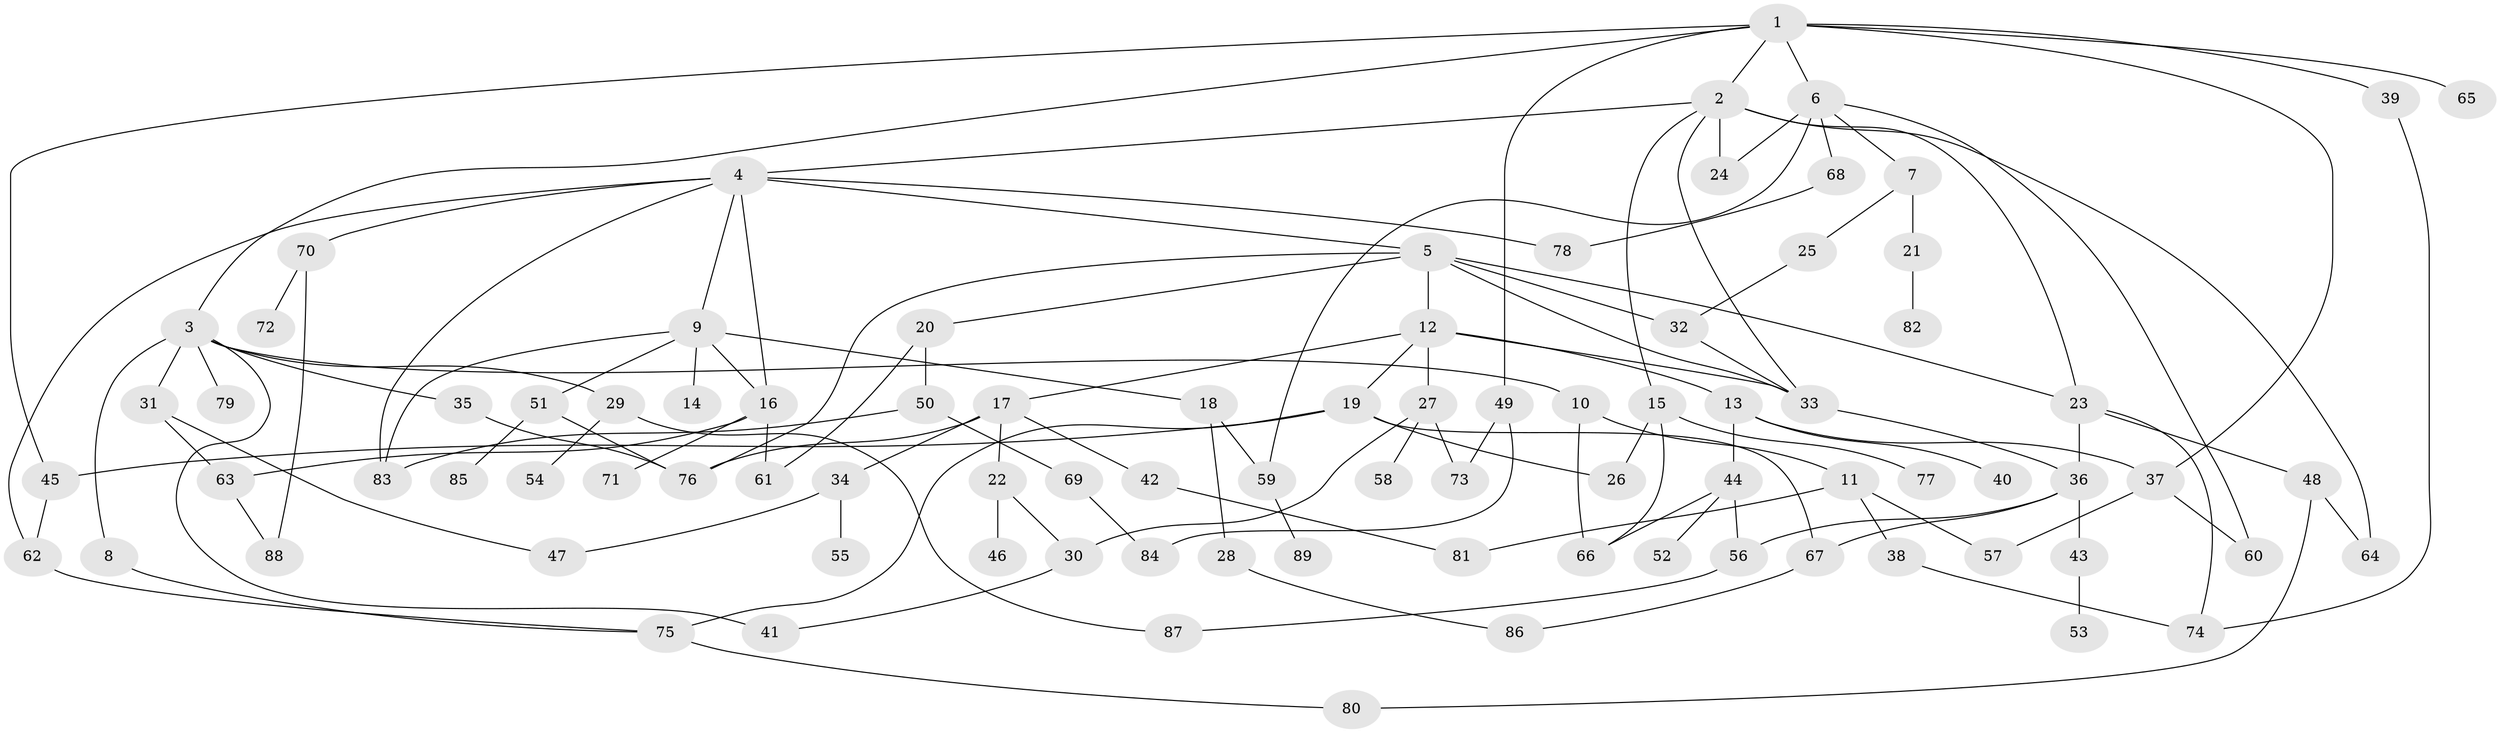 // coarse degree distribution, {9: 0.018867924528301886, 4: 0.11320754716981132, 1: 0.24528301886792453, 2: 0.3584905660377358, 8: 0.018867924528301886, 6: 0.03773584905660377, 3: 0.1509433962264151, 5: 0.018867924528301886, 12: 0.018867924528301886, 11: 0.018867924528301886}
// Generated by graph-tools (version 1.1) at 2025/45/03/04/25 21:45:27]
// undirected, 89 vertices, 130 edges
graph export_dot {
graph [start="1"]
  node [color=gray90,style=filled];
  1;
  2;
  3;
  4;
  5;
  6;
  7;
  8;
  9;
  10;
  11;
  12;
  13;
  14;
  15;
  16;
  17;
  18;
  19;
  20;
  21;
  22;
  23;
  24;
  25;
  26;
  27;
  28;
  29;
  30;
  31;
  32;
  33;
  34;
  35;
  36;
  37;
  38;
  39;
  40;
  41;
  42;
  43;
  44;
  45;
  46;
  47;
  48;
  49;
  50;
  51;
  52;
  53;
  54;
  55;
  56;
  57;
  58;
  59;
  60;
  61;
  62;
  63;
  64;
  65;
  66;
  67;
  68;
  69;
  70;
  71;
  72;
  73;
  74;
  75;
  76;
  77;
  78;
  79;
  80;
  81;
  82;
  83;
  84;
  85;
  86;
  87;
  88;
  89;
  1 -- 2;
  1 -- 3;
  1 -- 6;
  1 -- 37;
  1 -- 39;
  1 -- 45;
  1 -- 49;
  1 -- 65;
  2 -- 4;
  2 -- 15;
  2 -- 64;
  2 -- 33;
  2 -- 24;
  2 -- 23;
  3 -- 8;
  3 -- 10;
  3 -- 29;
  3 -- 31;
  3 -- 35;
  3 -- 41;
  3 -- 79;
  4 -- 5;
  4 -- 9;
  4 -- 62;
  4 -- 70;
  4 -- 16;
  4 -- 83;
  4 -- 78;
  5 -- 12;
  5 -- 20;
  5 -- 23;
  5 -- 33;
  5 -- 32;
  5 -- 76;
  6 -- 7;
  6 -- 24;
  6 -- 60;
  6 -- 68;
  6 -- 59;
  7 -- 21;
  7 -- 25;
  8 -- 75;
  9 -- 14;
  9 -- 16;
  9 -- 18;
  9 -- 51;
  9 -- 83;
  10 -- 11;
  10 -- 66;
  11 -- 38;
  11 -- 81;
  11 -- 57;
  12 -- 13;
  12 -- 17;
  12 -- 19;
  12 -- 27;
  12 -- 33;
  13 -- 40;
  13 -- 44;
  13 -- 37;
  15 -- 26;
  15 -- 66;
  15 -- 77;
  16 -- 61;
  16 -- 71;
  16 -- 63;
  17 -- 22;
  17 -- 34;
  17 -- 42;
  17 -- 76;
  18 -- 28;
  18 -- 59;
  19 -- 75;
  19 -- 67;
  19 -- 26;
  19 -- 45;
  20 -- 50;
  20 -- 61;
  21 -- 82;
  22 -- 46;
  22 -- 30;
  23 -- 36;
  23 -- 48;
  23 -- 74;
  25 -- 32;
  27 -- 30;
  27 -- 58;
  27 -- 73;
  28 -- 86;
  29 -- 54;
  29 -- 87;
  30 -- 41;
  31 -- 47;
  31 -- 63;
  32 -- 33;
  33 -- 36;
  34 -- 55;
  34 -- 47;
  35 -- 76;
  36 -- 43;
  36 -- 67;
  36 -- 56;
  37 -- 57;
  37 -- 60;
  38 -- 74;
  39 -- 74;
  42 -- 81;
  43 -- 53;
  44 -- 52;
  44 -- 56;
  44 -- 66;
  45 -- 62;
  48 -- 64;
  48 -- 80;
  49 -- 84;
  49 -- 73;
  50 -- 69;
  50 -- 83;
  51 -- 85;
  51 -- 76;
  56 -- 87;
  59 -- 89;
  62 -- 75;
  63 -- 88;
  67 -- 86;
  68 -- 78;
  69 -- 84;
  70 -- 72;
  70 -- 88;
  75 -- 80;
}
